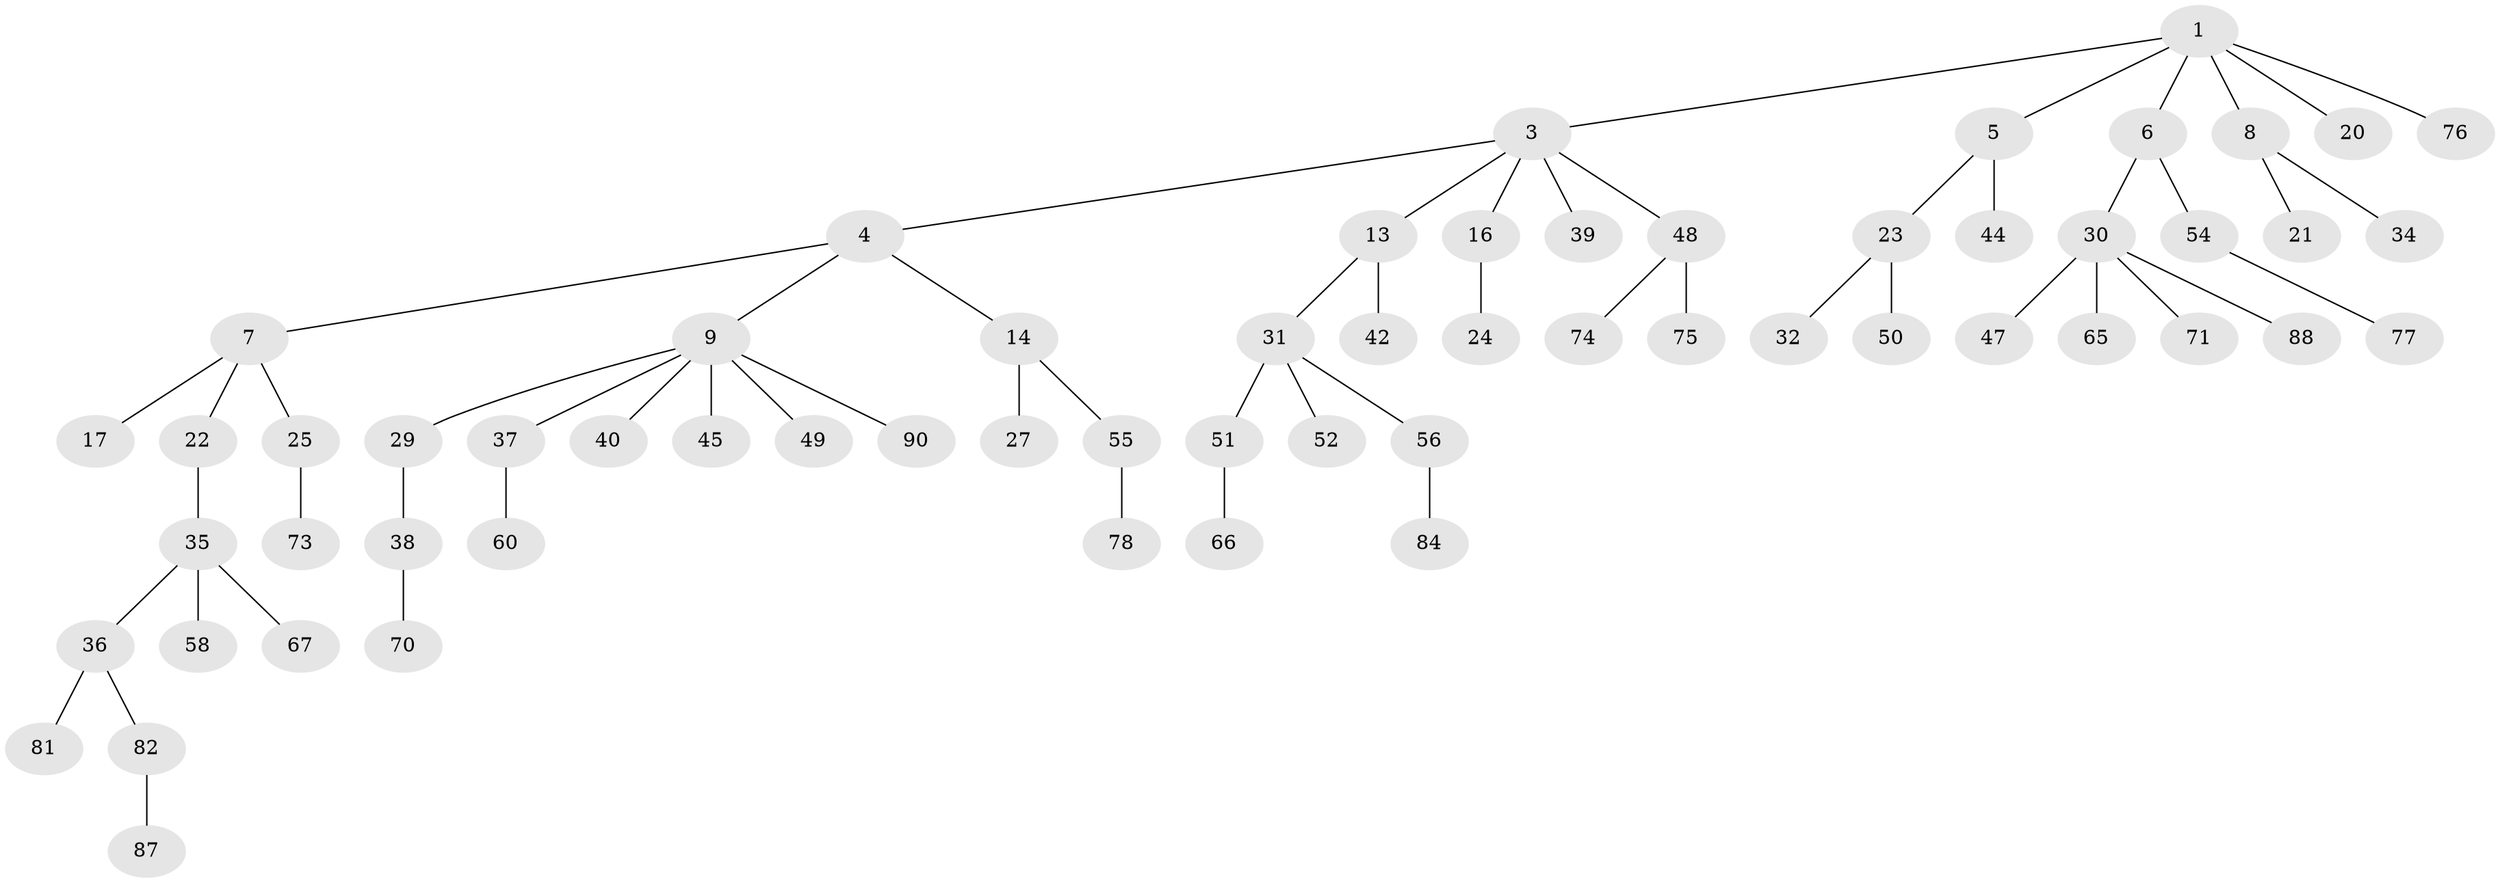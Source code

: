 // original degree distribution, {5: 0.04395604395604396, 3: 0.12087912087912088, 4: 0.0989010989010989, 2: 0.2087912087912088, 6: 0.01098901098901099, 1: 0.5164835164835165}
// Generated by graph-tools (version 1.1) at 2025/42/03/06/25 10:42:02]
// undirected, 61 vertices, 60 edges
graph export_dot {
graph [start="1"]
  node [color=gray90,style=filled];
  1 [super="+2"];
  3 [super="+11"];
  4 [super="+12"];
  5 [super="+68"];
  6 [super="+91"];
  7 [super="+10"];
  8 [super="+18"];
  9 [super="+28"];
  13 [super="+15"];
  14 [super="+62"];
  16 [super="+61"];
  17 [super="+19"];
  20 [super="+53"];
  21;
  22;
  23 [super="+26"];
  24;
  25;
  27;
  29 [super="+69"];
  30 [super="+85"];
  31 [super="+33"];
  32 [super="+59"];
  34;
  35 [super="+46"];
  36 [super="+72"];
  37 [super="+43"];
  38 [super="+41"];
  39;
  40;
  42;
  44;
  45;
  47;
  48 [super="+64"];
  49;
  50;
  51 [super="+57"];
  52;
  54 [super="+89"];
  55 [super="+63"];
  56 [super="+80"];
  58;
  60 [super="+83"];
  65;
  66;
  67;
  70;
  71;
  73;
  74;
  75;
  76;
  77;
  78 [super="+79"];
  81;
  82;
  84 [super="+86"];
  87;
  88;
  90;
  1 -- 3;
  1 -- 6;
  1 -- 20;
  1 -- 76;
  1 -- 8;
  1 -- 5;
  3 -- 4;
  3 -- 39;
  3 -- 16;
  3 -- 48;
  3 -- 13;
  4 -- 7;
  4 -- 9;
  4 -- 14;
  5 -- 23;
  5 -- 44;
  6 -- 30;
  6 -- 54;
  7 -- 17;
  7 -- 25;
  7 -- 22;
  8 -- 21;
  8 -- 34;
  9 -- 37;
  9 -- 40;
  9 -- 49;
  9 -- 90;
  9 -- 29;
  9 -- 45;
  13 -- 31;
  13 -- 42;
  14 -- 27;
  14 -- 55;
  16 -- 24;
  22 -- 35;
  23 -- 50;
  23 -- 32;
  25 -- 73;
  29 -- 38;
  30 -- 47;
  30 -- 65;
  30 -- 71;
  30 -- 88;
  31 -- 56;
  31 -- 51;
  31 -- 52;
  35 -- 36;
  35 -- 58;
  35 -- 67;
  36 -- 81;
  36 -- 82;
  37 -- 60;
  38 -- 70;
  48 -- 74;
  48 -- 75;
  51 -- 66;
  54 -- 77;
  55 -- 78;
  56 -- 84;
  82 -- 87;
}
